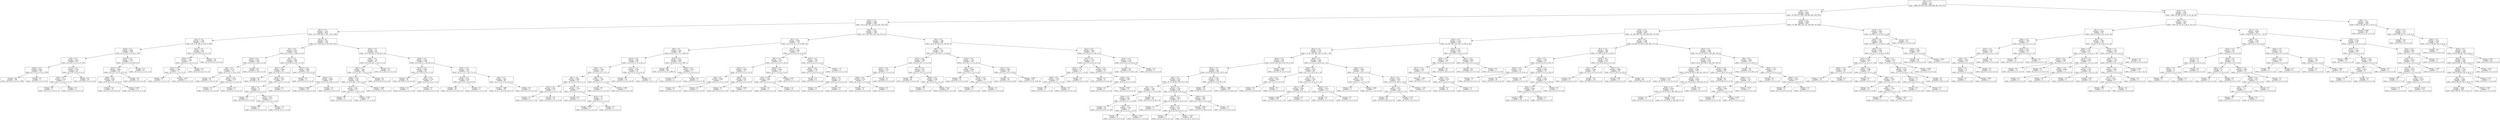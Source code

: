 digraph Tree {
node [shape=box] ;
0 [label="X[2] <= 0.5\nentropy = 3.17\nsamples = 8841\nvalue = [998, 978, 981, 978, 1000, 969, 981, 979, 977]"] ;
1 [label="X[5] <= 0.5\nentropy = 2.913\nsamples = 6649\nvalue = [0, 940, 877, 900, 188, 936, 926, 939, 943]"] ;
0 -> 1 [labeldistance=2.5, labelangle=45, headlabel="True"] ;
2 [label="X[23] <= 0.5\nentropy = 2.484\nsamples = 3382\nvalue = [0, 0, 228, 581, 12, 612, 322, 752, 875]"] ;
1 -> 2 ;
3 [label="X[17] <= 0.5\nentropy = 2.116\nsamples = 2276\nvalue = [0, 0, 200, 443, 7, 587, 178, 0, 861]"] ;
2 -> 3 ;
4 [label="X[11] <= 0.5\nentropy = 1.366\nsamples = 1174\nvalue = [0, 0, 74, 199, 4, 0, 89, 0, 808]"] ;
3 -> 4 ;
5 [label="X[20] <= 0.5\nentropy = 0.846\nsamples = 960\nvalue = [0, 0, 74, 0, 3, 0, 86, 0, 797]"] ;
4 -> 5 ;
6 [label="X[8] <= 0.5\nentropy = 0.343\nsamples = 847\nvalue = [0, 0, 47, 0, 3, 0, 0, 0, 797]"] ;
5 -> 6 ;
7 [label="X[24] <= 0.5\nentropy = 0.036\nsamples = 799\nvalue = [0, 0, 0, 0, 3, 0, 0, 0, 796]"] ;
6 -> 7 ;
8 [label="entropy = 0.0\nsamples = 796\nvalue = [0, 0, 0, 0, 0, 0, 0, 0, 796]"] ;
7 -> 8 ;
9 [label="entropy = 0.0\nsamples = 3\nvalue = [0, 0, 0, 0, 3, 0, 0, 0, 0]"] ;
7 -> 9 ;
10 [label="X[13] <= 0.5\nentropy = 0.146\nsamples = 48\nvalue = [0, 0, 47, 0, 0, 0, 0, 0, 1]"] ;
6 -> 10 ;
11 [label="X[4] <= 0.5\nentropy = 0.918\nsamples = 3\nvalue = [0, 0, 2, 0, 0, 0, 0, 0, 1]"] ;
10 -> 11 ;
12 [label="entropy = 0.0\nsamples = 1\nvalue = [0, 0, 0, 0, 0, 0, 0, 0, 1]"] ;
11 -> 12 ;
13 [label="entropy = 0.0\nsamples = 2\nvalue = [0, 0, 2, 0, 0, 0, 0, 0, 0]"] ;
11 -> 13 ;
14 [label="entropy = 0.0\nsamples = 45\nvalue = [0, 0, 45, 0, 0, 0, 0, 0, 0]"] ;
10 -> 14 ;
15 [label="X[15] <= 0.5\nentropy = 0.793\nsamples = 113\nvalue = [0, 0, 27, 0, 0, 0, 86, 0, 0]"] ;
5 -> 15 ;
16 [label="X[21] <= 0.5\nentropy = 0.988\nsamples = 62\nvalue = [0, 0, 27, 0, 0, 0, 35, 0, 0]"] ;
15 -> 16 ;
17 [label="X[26] <= 0.5\nentropy = 0.863\nsamples = 49\nvalue = [0, 0, 14, 0, 0, 0, 35, 0, 0]"] ;
16 -> 17 ;
18 [label="entropy = 0.0\nsamples = 18\nvalue = [0, 0, 0, 0, 0, 0, 18, 0, 0]"] ;
17 -> 18 ;
19 [label="entropy = 0.993\nsamples = 31\nvalue = [0, 0, 14, 0, 0, 0, 17, 0, 0]"] ;
17 -> 19 ;
20 [label="entropy = 0.0\nsamples = 13\nvalue = [0, 0, 13, 0, 0, 0, 0, 0, 0]"] ;
16 -> 20 ;
21 [label="entropy = 0.0\nsamples = 51\nvalue = [0, 0, 0, 0, 0, 0, 51, 0, 0]"] ;
15 -> 21 ;
22 [label="X[13] <= 0.5\nentropy = 0.44\nsamples = 214\nvalue = [0, 0, 0, 199, 1, 0, 3, 0, 11]"] ;
4 -> 22 ;
23 [label="X[18] <= 0.5\nentropy = 1.452\nsamples = 17\nvalue = [0, 0, 0, 2, 1, 0, 3, 0, 11]"] ;
22 -> 23 ;
24 [label="X[12] <= 0.5\nentropy = 1.459\nsamples = 6\nvalue = [0, 0, 0, 2, 1, 0, 3, 0, 0]"] ;
23 -> 24 ;
25 [label="entropy = 0.0\nsamples = 1\nvalue = [0, 0, 0, 0, 1, 0, 0, 0, 0]"] ;
24 -> 25 ;
26 [label="entropy = 0.971\nsamples = 5\nvalue = [0, 0, 0, 2, 0, 0, 3, 0, 0]"] ;
24 -> 26 ;
27 [label="entropy = 0.0\nsamples = 11\nvalue = [0, 0, 0, 0, 0, 0, 0, 0, 11]"] ;
23 -> 27 ;
28 [label="entropy = 0.0\nsamples = 197\nvalue = [0, 0, 0, 197, 0, 0, 0, 0, 0]"] ;
22 -> 28 ;
29 [label="X[11] <= 0.5\nentropy = 1.85\nsamples = 1102\nvalue = [0, 0, 126, 244, 3, 587, 89, 0, 53]"] ;
3 -> 29 ;
30 [label="X[1] <= 0.5\nentropy = 0.972\nsamples = 503\nvalue = [0, 0, 42, 0, 1, 404, 5, 0, 51]"] ;
29 -> 30 ;
31 [label="X[13] <= 0.5\nentropy = 0.079\nsamples = 350\nvalue = [0, 0, 0, 0, 1, 347, 2, 0, 0]"] ;
30 -> 31 ;
32 [label="X[6] <= 0.5\nentropy = 0.774\nsamples = 19\nvalue = [0, 0, 0, 0, 1, 16, 2, 0, 0]"] ;
31 -> 32 ;
33 [label="entropy = 0.0\nsamples = 16\nvalue = [0, 0, 0, 0, 0, 16, 0, 0, 0]"] ;
32 -> 33 ;
34 [label="X[21] <= 0.5\nentropy = 0.918\nsamples = 3\nvalue = [0, 0, 0, 0, 1, 0, 2, 0, 0]"] ;
32 -> 34 ;
35 [label="entropy = 0.0\nsamples = 2\nvalue = [0, 0, 0, 0, 0, 0, 2, 0, 0]"] ;
34 -> 35 ;
36 [label="entropy = 0.0\nsamples = 1\nvalue = [0, 0, 0, 0, 1, 0, 0, 0, 0]"] ;
34 -> 36 ;
37 [label="entropy = 0.0\nsamples = 331\nvalue = [0, 0, 0, 0, 0, 331, 0, 0, 0]"] ;
31 -> 37 ;
38 [label="X[7] <= 0.5\nentropy = 1.682\nsamples = 153\nvalue = [0, 0, 42, 0, 0, 57, 3, 0, 51]"] ;
30 -> 38 ;
39 [label="X[3] <= 0.5\nentropy = 0.669\nsamples = 48\nvalue = [0, 0, 42, 0, 0, 3, 3, 0, 0]"] ;
38 -> 39 ;
40 [label="entropy = 0.0\nsamples = 40\nvalue = [0, 0, 40, 0, 0, 0, 0, 0, 0]"] ;
39 -> 40 ;
41 [label="X[18] <= 0.5\nentropy = 1.561\nsamples = 8\nvalue = [0, 0, 2, 0, 0, 3, 3, 0, 0]"] ;
39 -> 41 ;
42 [label="X[8] <= 0.5\nentropy = 1.0\nsamples = 6\nvalue = [0, 0, 0, 0, 0, 3, 3, 0, 0]"] ;
41 -> 42 ;
43 [label="entropy = 0.0\nsamples = 2\nvalue = [0, 0, 0, 0, 0, 0, 2, 0, 0]"] ;
42 -> 43 ;
44 [label="X[21] <= 0.5\nentropy = 0.811\nsamples = 4\nvalue = [0, 0, 0, 0, 0, 3, 1, 0, 0]"] ;
42 -> 44 ;
45 [label="entropy = 0.0\nsamples = 2\nvalue = [0, 0, 0, 0, 0, 2, 0, 0, 0]"] ;
44 -> 45 ;
46 [label="entropy = 1.0\nsamples = 2\nvalue = [0, 0, 0, 0, 0, 1, 1, 0, 0]"] ;
44 -> 46 ;
47 [label="entropy = 0.0\nsamples = 2\nvalue = [0, 0, 2, 0, 0, 0, 0, 0, 0]"] ;
41 -> 47 ;
48 [label="X[10] <= 0.5\nentropy = 0.999\nsamples = 105\nvalue = [0, 0, 0, 0, 0, 54, 0, 0, 51]"] ;
38 -> 48 ;
49 [label="entropy = 0.0\nsamples = 8\nvalue = [0, 0, 0, 0, 0, 8, 0, 0, 0]"] ;
48 -> 49 ;
50 [label="X[24] <= 0.5\nentropy = 0.998\nsamples = 97\nvalue = [0, 0, 0, 0, 0, 46, 0, 0, 51]"] ;
48 -> 50 ;
51 [label="entropy = 0.996\nsamples = 95\nvalue = [0, 0, 0, 0, 0, 44, 0, 0, 51]"] ;
50 -> 51 ;
52 [label="entropy = 0.0\nsamples = 2\nvalue = [0, 0, 0, 0, 0, 2, 0, 0, 0]"] ;
50 -> 52 ;
53 [label="X[20] <= 0.5\nentropy = 1.9\nsamples = 599\nvalue = [0, 0, 84, 244, 2, 183, 84, 0, 2]"] ;
29 -> 53 ;
54 [label="X[8] <= 0.5\nentropy = 1.25\nsamples = 411\nvalue = [0, 0, 22, 227, 1, 161, 0, 0, 0]"] ;
53 -> 54 ;
55 [label="X[6] <= 0.5\nentropy = 1.002\nsamples = 389\nvalue = [0, 0, 0, 227, 1, 161, 0, 0, 0]"] ;
54 -> 55 ;
56 [label="X[26] <= 0.5\nentropy = 1.027\nsamples = 326\nvalue = [0, 0, 0, 164, 1, 161, 0, 0, 0]"] ;
55 -> 56 ;
57 [label="X[14] <= 0.5\nentropy = 0.817\nsamples = 12\nvalue = [0, 0, 0, 1, 1, 10, 0, 0, 0]"] ;
56 -> 57 ;
58 [label="entropy = 0.0\nsamples = 9\nvalue = [0, 0, 0, 0, 0, 9, 0, 0, 0]"] ;
57 -> 58 ;
59 [label="entropy = 1.585\nsamples = 3\nvalue = [0, 0, 0, 1, 1, 1, 0, 0, 0]"] ;
57 -> 59 ;
60 [label="entropy = 0.999\nsamples = 314\nvalue = [0, 0, 0, 163, 0, 151, 0, 0, 0]"] ;
56 -> 60 ;
61 [label="entropy = 0.0\nsamples = 63\nvalue = [0, 0, 0, 63, 0, 0, 0, 0, 0]"] ;
55 -> 61 ;
62 [label="entropy = 0.0\nsamples = 22\nvalue = [0, 0, 22, 0, 0, 0, 0, 0, 0]"] ;
54 -> 62 ;
63 [label="X[22] <= 0.5\nentropy = 1.833\nsamples = 188\nvalue = [0, 0, 62, 17, 1, 22, 84, 0, 2]"] ;
53 -> 63 ;
64 [label="X[13] <= 0.5\nentropy = 0.693\nsamples = 64\nvalue = [0, 0, 55, 0, 0, 0, 7, 0, 2]"] ;
63 -> 64 ;
65 [label="entropy = 0.0\nsamples = 55\nvalue = [0, 0, 55, 0, 0, 0, 0, 0, 0]"] ;
64 -> 65 ;
66 [label="X[3] <= 0.5\nentropy = 0.764\nsamples = 9\nvalue = [0, 0, 0, 0, 0, 0, 7, 0, 2]"] ;
64 -> 66 ;
67 [label="entropy = 0.0\nsamples = 7\nvalue = [0, 0, 0, 0, 0, 0, 7, 0, 0]"] ;
66 -> 67 ;
68 [label="entropy = 0.0\nsamples = 2\nvalue = [0, 0, 0, 0, 0, 0, 0, 0, 2]"] ;
66 -> 68 ;
69 [label="X[12] <= 0.5\nentropy = 1.553\nsamples = 124\nvalue = [0, 0, 7, 17, 1, 22, 77, 0, 0]"] ;
63 -> 69 ;
70 [label="X[14] <= 0.5\nentropy = 0.129\nsamples = 56\nvalue = [0, 0, 0, 0, 1, 0, 55, 0, 0]"] ;
69 -> 70 ;
71 [label="entropy = 0.0\nsamples = 55\nvalue = [0, 0, 0, 0, 0, 0, 55, 0, 0]"] ;
70 -> 71 ;
72 [label="entropy = 0.0\nsamples = 1\nvalue = [0, 0, 0, 0, 1, 0, 0, 0, 0]"] ;
70 -> 72 ;
73 [label="X[4] <= 0.5\nentropy = 1.891\nsamples = 68\nvalue = [0, 0, 7, 17, 0, 22, 22, 0, 0]"] ;
69 -> 73 ;
74 [label="entropy = 1.886\nsamples = 66\nvalue = [0, 0, 7, 15, 0, 22, 22, 0, 0]"] ;
73 -> 74 ;
75 [label="entropy = 0.0\nsamples = 2\nvalue = [0, 0, 0, 2, 0, 0, 0, 0, 0]"] ;
73 -> 75 ;
76 [label="X[20] <= 0.5\nentropy = 1.509\nsamples = 1106\nvalue = [0, 0, 28, 138, 5, 25, 144, 752, 14]"] ;
2 -> 76 ;
77 [label="X[1] <= 0.5\nentropy = 0.555\nsamples = 718\nvalue = [0, 0, 14, 12, 1, 19, 0, 662, 10]"] ;
76 -> 77 ;
78 [label="X[6] <= 0.5\nentropy = 0.28\nsamples = 667\nvalue = [0, 0, 5, 0, 1, 17, 0, 642, 2]"] ;
77 -> 78 ;
79 [label="X[15] <= 0.5\nentropy = 1.362\nsamples = 68\nvalue = [0, 0, 5, 0, 1, 17, 0, 44, 1]"] ;
78 -> 79 ;
80 [label="X[9] <= 0.5\nentropy = 1.496\nsamples = 28\nvalue = [0, 0, 5, 0, 0, 17, 0, 5, 1]"] ;
79 -> 80 ;
81 [label="X[8] <= 0.5\nentropy = 0.884\nsamples = 20\nvalue = [0, 0, 0, 0, 0, 16, 0, 3, 1]"] ;
80 -> 81 ;
82 [label="X[18] <= 0.5\nentropy = 0.391\nsamples = 13\nvalue = [0, 0, 0, 0, 0, 12, 0, 1, 0]"] ;
81 -> 82 ;
83 [label="entropy = 0.0\nsamples = 1\nvalue = [0, 0, 0, 0, 0, 0, 0, 1, 0]"] ;
82 -> 83 ;
84 [label="entropy = 0.0\nsamples = 12\nvalue = [0, 0, 0, 0, 0, 12, 0, 0, 0]"] ;
82 -> 84 ;
85 [label="X[10] <= 0.5\nentropy = 1.379\nsamples = 7\nvalue = [0, 0, 0, 0, 0, 4, 0, 2, 1]"] ;
81 -> 85 ;
86 [label="entropy = 0.0\nsamples = 3\nvalue = [0, 0, 0, 0, 0, 3, 0, 0, 0]"] ;
85 -> 86 ;
87 [label="X[19] <= 0.5\nentropy = 1.5\nsamples = 4\nvalue = [0, 0, 0, 0, 0, 1, 0, 2, 1]"] ;
85 -> 87 ;
88 [label="entropy = 0.918\nsamples = 3\nvalue = [0, 0, 0, 0, 0, 1, 0, 2, 0]"] ;
87 -> 88 ;
89 [label="entropy = 0.0\nsamples = 1\nvalue = [0, 0, 0, 0, 0, 0, 0, 0, 1]"] ;
87 -> 89 ;
90 [label="X[8] <= 0.5\nentropy = 1.299\nsamples = 8\nvalue = [0, 0, 5, 0, 0, 1, 0, 2, 0]"] ;
80 -> 90 ;
91 [label="entropy = 0.0\nsamples = 1\nvalue = [0, 0, 0, 0, 0, 1, 0, 0, 0]"] ;
90 -> 91 ;
92 [label="entropy = 0.863\nsamples = 7\nvalue = [0, 0, 5, 0, 0, 0, 0, 2, 0]"] ;
90 -> 92 ;
93 [label="X[14] <= 0.5\nentropy = 0.169\nsamples = 40\nvalue = [0, 0, 0, 0, 1, 0, 0, 39, 0]"] ;
79 -> 93 ;
94 [label="entropy = 0.0\nsamples = 38\nvalue = [0, 0, 0, 0, 0, 0, 0, 38, 0]"] ;
93 -> 94 ;
95 [label="entropy = 1.0\nsamples = 2\nvalue = [0, 0, 0, 0, 1, 0, 0, 1, 0]"] ;
93 -> 95 ;
96 [label="X[12] <= 0.5\nentropy = 0.018\nsamples = 599\nvalue = [0, 0, 0, 0, 0, 0, 0, 598, 1]"] ;
78 -> 96 ;
97 [label="entropy = 0.0\nsamples = 596\nvalue = [0, 0, 0, 0, 0, 0, 0, 596, 0]"] ;
96 -> 97 ;
98 [label="X[25] <= 0.5\nentropy = 0.918\nsamples = 3\nvalue = [0, 0, 0, 0, 0, 0, 0, 2, 1]"] ;
96 -> 98 ;
99 [label="entropy = 0.0\nsamples = 1\nvalue = [0, 0, 0, 0, 0, 0, 0, 0, 1]"] ;
98 -> 99 ;
100 [label="entropy = 0.0\nsamples = 2\nvalue = [0, 0, 0, 0, 0, 0, 0, 2, 0]"] ;
98 -> 100 ;
101 [label="X[11] <= 0.5\nentropy = 2.065\nsamples = 51\nvalue = [0, 0, 9, 12, 0, 2, 0, 20, 8]"] ;
77 -> 101 ;
102 [label="X[8] <= 0.5\nentropy = 1.615\nsamples = 32\nvalue = [0, 0, 7, 0, 0, 2, 0, 18, 5]"] ;
101 -> 102 ;
103 [label="X[16] <= 0.5\nentropy = 1.206\nsamples = 21\nvalue = [0, 0, 0, 0, 0, 2, 0, 14, 5]"] ;
102 -> 103 ;
104 [label="X[4] <= 0.5\nentropy = 0.863\nsamples = 7\nvalue = [0, 0, 0, 0, 0, 2, 0, 5, 0]"] ;
103 -> 104 ;
105 [label="entropy = 0.0\nsamples = 5\nvalue = [0, 0, 0, 0, 0, 0, 0, 5, 0]"] ;
104 -> 105 ;
106 [label="entropy = 0.0\nsamples = 2\nvalue = [0, 0, 0, 0, 0, 2, 0, 0, 0]"] ;
104 -> 106 ;
107 [label="X[26] <= 0.5\nentropy = 0.94\nsamples = 14\nvalue = [0, 0, 0, 0, 0, 0, 0, 9, 5]"] ;
103 -> 107 ;
108 [label="entropy = 0.0\nsamples = 3\nvalue = [0, 0, 0, 0, 0, 0, 0, 3, 0]"] ;
107 -> 108 ;
109 [label="entropy = 0.994\nsamples = 11\nvalue = [0, 0, 0, 0, 0, 0, 0, 6, 5]"] ;
107 -> 109 ;
110 [label="X[18] <= 0.5\nentropy = 0.946\nsamples = 11\nvalue = [0, 0, 7, 0, 0, 0, 0, 4, 0]"] ;
102 -> 110 ;
111 [label="X[17] <= 0.5\nentropy = 0.592\nsamples = 7\nvalue = [0, 0, 6, 0, 0, 0, 0, 1, 0]"] ;
110 -> 111 ;
112 [label="entropy = 0.0\nsamples = 1\nvalue = [0, 0, 0, 0, 0, 0, 0, 1, 0]"] ;
111 -> 112 ;
113 [label="entropy = 0.0\nsamples = 6\nvalue = [0, 0, 6, 0, 0, 0, 0, 0, 0]"] ;
111 -> 113 ;
114 [label="entropy = 0.811\nsamples = 4\nvalue = [0, 0, 1, 0, 0, 0, 0, 3, 0]"] ;
110 -> 114 ;
115 [label="X[15] <= 0.5\nentropy = 1.523\nsamples = 19\nvalue = [0, 0, 2, 12, 0, 0, 0, 2, 3]"] ;
101 -> 115 ;
116 [label="X[18] <= 0.5\nentropy = 0.722\nsamples = 15\nvalue = [0, 0, 0, 12, 0, 0, 0, 0, 3]"] ;
115 -> 116 ;
117 [label="entropy = 0.0\nsamples = 9\nvalue = [0, 0, 0, 9, 0, 0, 0, 0, 0]"] ;
116 -> 117 ;
118 [label="X[24] <= 0.5\nentropy = 1.0\nsamples = 6\nvalue = [0, 0, 0, 3, 0, 0, 0, 0, 3]"] ;
116 -> 118 ;
119 [label="entropy = 0.0\nsamples = 3\nvalue = [0, 0, 0, 0, 0, 0, 0, 0, 3]"] ;
118 -> 119 ;
120 [label="entropy = 0.0\nsamples = 3\nvalue = [0, 0, 0, 3, 0, 0, 0, 0, 0]"] ;
118 -> 120 ;
121 [label="entropy = 1.0\nsamples = 4\nvalue = [0, 0, 2, 0, 0, 0, 0, 2, 0]"] ;
115 -> 121 ;
122 [label="X[3] <= 0.5\nentropy = 1.949\nsamples = 388\nvalue = [0, 0, 14, 126, 4, 6, 144, 90, 4]"] ;
76 -> 122 ;
123 [label="X[8] <= 0.5\nentropy = 1.512\nsamples = 239\nvalue = [0, 0, 14, 126, 2, 1, 8, 88, 0]"] ;
122 -> 123 ;
124 [label="X[11] <= 0.5\nentropy = 0.591\nsamples = 131\nvalue = [0, 0, 0, 119, 1, 1, 4, 6, 0]"] ;
123 -> 124 ;
125 [label="X[13] <= 0.5\nentropy = 1.322\nsamples = 11\nvalue = [0, 0, 0, 0, 1, 0, 4, 6, 0]"] ;
124 -> 125 ;
126 [label="X[25] <= 0.5\nentropy = 0.722\nsamples = 5\nvalue = [0, 0, 0, 0, 1, 0, 4, 0, 0]"] ;
125 -> 126 ;
127 [label="entropy = 0.0\nsamples = 4\nvalue = [0, 0, 0, 0, 0, 0, 4, 0, 0]"] ;
126 -> 127 ;
128 [label="entropy = 0.0\nsamples = 1\nvalue = [0, 0, 0, 0, 1, 0, 0, 0, 0]"] ;
126 -> 128 ;
129 [label="entropy = 0.0\nsamples = 6\nvalue = [0, 0, 0, 0, 0, 0, 0, 6, 0]"] ;
125 -> 129 ;
130 [label="X[17] <= 0.5\nentropy = 0.07\nsamples = 120\nvalue = [0, 0, 0, 119, 0, 1, 0, 0, 0]"] ;
124 -> 130 ;
131 [label="entropy = 0.0\nsamples = 87\nvalue = [0, 0, 0, 87, 0, 0, 0, 0, 0]"] ;
130 -> 131 ;
132 [label="X[26] <= 0.5\nentropy = 0.196\nsamples = 33\nvalue = [0, 0, 0, 32, 0, 1, 0, 0, 0]"] ;
130 -> 132 ;
133 [label="entropy = 0.0\nsamples = 3\nvalue = [0, 0, 0, 3, 0, 0, 0, 0, 0]"] ;
132 -> 133 ;
134 [label="entropy = 0.211\nsamples = 30\nvalue = [0, 0, 0, 29, 0, 1, 0, 0, 0]"] ;
132 -> 134 ;
135 [label="X[13] <= 0.5\nentropy = 1.178\nsamples = 108\nvalue = [0, 0, 14, 7, 1, 0, 4, 82, 0]"] ;
123 -> 135 ;
136 [label="X[0] <= 0.5\nentropy = 0.669\nsamples = 16\nvalue = [0, 0, 14, 0, 1, 0, 1, 0, 0]"] ;
135 -> 136 ;
137 [label="entropy = 0.0\nsamples = 13\nvalue = [0, 0, 13, 0, 0, 0, 0, 0, 0]"] ;
136 -> 137 ;
138 [label="X[14] <= 0.5\nentropy = 1.585\nsamples = 3\nvalue = [0, 0, 1, 0, 1, 0, 1, 0, 0]"] ;
136 -> 138 ;
139 [label="entropy = 1.0\nsamples = 2\nvalue = [0, 0, 1, 0, 0, 0, 1, 0, 0]"] ;
138 -> 139 ;
140 [label="entropy = 0.0\nsamples = 1\nvalue = [0, 0, 0, 0, 1, 0, 0, 0, 0]"] ;
138 -> 140 ;
141 [label="X[11] <= 0.5\nentropy = 0.592\nsamples = 92\nvalue = [0, 0, 0, 7, 0, 0, 3, 82, 0]"] ;
135 -> 141 ;
142 [label="entropy = 0.0\nsamples = 16\nvalue = [0, 0, 0, 0, 0, 0, 0, 16, 0]"] ;
141 -> 142 ;
143 [label="entropy = 0.678\nsamples = 76\nvalue = [0, 0, 0, 7, 0, 0, 3, 66, 0]"] ;
141 -> 143 ;
144 [label="X[12] <= 0.5\nentropy = 0.592\nsamples = 149\nvalue = [0, 0, 0, 0, 2, 5, 136, 2, 4]"] ;
122 -> 144 ;
145 [label="X[7] <= 0.5\nentropy = 1.714\nsamples = 23\nvalue = [0, 0, 0, 0, 2, 5, 12, 0, 4]"] ;
144 -> 145 ;
146 [label="X[14] <= 0.5\nentropy = 1.75\nsamples = 8\nvalue = [0, 0, 0, 0, 2, 1, 1, 0, 4]"] ;
145 -> 146 ;
147 [label="X[26] <= 0.5\nentropy = 1.252\nsamples = 6\nvalue = [0, 0, 0, 0, 0, 1, 1, 0, 4]"] ;
146 -> 147 ;
148 [label="entropy = 1.0\nsamples = 2\nvalue = [0, 0, 0, 0, 0, 1, 1, 0, 0]"] ;
147 -> 148 ;
149 [label="entropy = 0.0\nsamples = 4\nvalue = [0, 0, 0, 0, 0, 0, 0, 0, 4]"] ;
147 -> 149 ;
150 [label="entropy = 0.0\nsamples = 2\nvalue = [0, 0, 0, 0, 2, 0, 0, 0, 0]"] ;
146 -> 150 ;
151 [label="X[10] <= 0.5\nentropy = 0.837\nsamples = 15\nvalue = [0, 0, 0, 0, 0, 4, 11, 0, 0]"] ;
145 -> 151 ;
152 [label="entropy = 0.0\nsamples = 8\nvalue = [0, 0, 0, 0, 0, 0, 8, 0, 0]"] ;
151 -> 152 ;
153 [label="X[26] <= 0.5\nentropy = 0.985\nsamples = 7\nvalue = [0, 0, 0, 0, 0, 4, 3, 0, 0]"] ;
151 -> 153 ;
154 [label="entropy = 0.0\nsamples = 1\nvalue = [0, 0, 0, 0, 0, 0, 1, 0, 0]"] ;
153 -> 154 ;
155 [label="entropy = 0.918\nsamples = 6\nvalue = [0, 0, 0, 0, 0, 4, 2, 0, 0]"] ;
153 -> 155 ;
156 [label="X[16] <= 0.5\nentropy = 0.118\nsamples = 126\nvalue = [0, 0, 0, 0, 0, 0, 124, 2, 0]"] ;
144 -> 156 ;
157 [label="entropy = 0.0\nsamples = 124\nvalue = [0, 0, 0, 0, 0, 0, 124, 0, 0]"] ;
156 -> 157 ;
158 [label="entropy = 0.0\nsamples = 2\nvalue = [0, 0, 0, 0, 0, 0, 0, 2, 0]"] ;
156 -> 158 ;
159 [label="X[18] <= 0.5\nentropy = 2.668\nsamples = 3267\nvalue = [0, 940, 649, 319, 176, 324, 604, 187, 68]"] ;
1 -> 159 ;
160 [label="X[12] <= 0.5\nentropy = 2.708\nsamples = 2563\nvalue = [0, 356, 648, 315, 163, 258, 604, 179, 40]"] ;
159 -> 160 ;
161 [label="X[19] <= 0.5\nentropy = 2.314\nsamples = 1270\nvalue = [0, 101, 597, 155, 163, 74, 140, 4, 36]"] ;
160 -> 161 ;
162 [label="X[14] <= 0.5\nentropy = 2.712\nsamples = 758\nvalue = [0, 98, 118, 149, 142, 74, 140, 1, 36]"] ;
161 -> 162 ;
163 [label="X[16] <= 0.5\nentropy = 2.46\nsamples = 570\nvalue = [0, 95, 115, 145, 0, 65, 118, 0, 32]"] ;
162 -> 163 ;
164 [label="X[22] <= 0.5\nentropy = 2.4\nsamples = 386\nvalue = [0, 95, 28, 48, 0, 65, 118, 0, 32]"] ;
163 -> 164 ;
165 [label="X[8] <= 0.5\nentropy = 2.375\nsamples = 262\nvalue = [0, 11, 28, 48, 0, 65, 78, 0, 32]"] ;
164 -> 165 ;
166 [label="X[0] <= 0.5\nentropy = 1.055\nsamples = 104\nvalue = [0, 2, 0, 0, 0, 1, 72, 0, 29]"] ;
165 -> 166 ;
167 [label="X[24] <= 0.5\nentropy = 0.911\nsamples = 35\nvalue = [0, 2, 0, 0, 0, 1, 3, 0, 29]"] ;
166 -> 167 ;
168 [label="entropy = 0.0\nsamples = 29\nvalue = [0, 0, 0, 0, 0, 0, 0, 0, 29]"] ;
167 -> 168 ;
169 [label="X[6] <= 0.5\nentropy = 1.459\nsamples = 6\nvalue = [0, 2, 0, 0, 0, 1, 3, 0, 0]"] ;
167 -> 169 ;
170 [label="entropy = 0.0\nsamples = 2\nvalue = [0, 2, 0, 0, 0, 0, 0, 0, 0]"] ;
169 -> 170 ;
171 [label="entropy = 0.811\nsamples = 4\nvalue = [0, 0, 0, 0, 0, 1, 3, 0, 0]"] ;
169 -> 171 ;
172 [label="entropy = 0.0\nsamples = 69\nvalue = [0, 0, 0, 0, 0, 0, 69, 0, 0]"] ;
166 -> 172 ;
173 [label="X[10] <= 0.5\nentropy = 2.016\nsamples = 158\nvalue = [0, 9, 28, 48, 0, 64, 6, 0, 3]"] ;
165 -> 173 ;
174 [label="X[23] <= 0.5\nentropy = 1.874\nsamples = 91\nvalue = [0, 2, 22, 48, 0, 10, 6, 0, 3]"] ;
173 -> 174 ;
175 [label="entropy = 0.0\nsamples = 2\nvalue = [0, 0, 0, 0, 0, 0, 0, 0, 2]"] ;
174 -> 175 ;
176 [label="X[26] <= 0.5\nentropy = 1.791\nsamples = 89\nvalue = [0, 2, 22, 48, 0, 10, 6, 0, 1]"] ;
174 -> 176 ;
177 [label="entropy = 0.0\nsamples = 1\nvalue = [0, 0, 1, 0, 0, 0, 0, 0, 0]"] ;
176 -> 177 ;
178 [label="entropy = 1.788\nsamples = 88\nvalue = [0, 2, 21, 48, 0, 10, 6, 0, 1]"] ;
176 -> 178 ;
179 [label="X[25] <= 0.5\nentropy = 0.903\nsamples = 67\nvalue = [0, 7, 6, 0, 0, 54, 0, 0, 0]"] ;
173 -> 179 ;
180 [label="entropy = 0.824\nsamples = 65\nvalue = [0, 6, 5, 0, 0, 54, 0, 0, 0]"] ;
179 -> 180 ;
181 [label="entropy = 1.0\nsamples = 2\nvalue = [0, 1, 1, 0, 0, 0, 0, 0, 0]"] ;
179 -> 181 ;
182 [label="X[11] <= 0.5\nentropy = 0.907\nsamples = 124\nvalue = [0, 84, 0, 0, 0, 0, 40, 0, 0]"] ;
164 -> 182 ;
183 [label="entropy = 0.0\nsamples = 29\nvalue = [0, 29, 0, 0, 0, 0, 0, 0, 0]"] ;
182 -> 183 ;
184 [label="entropy = 0.982\nsamples = 95\nvalue = [0, 55, 0, 0, 0, 0, 40, 0, 0]"] ;
182 -> 184 ;
185 [label="entropy = 0.998\nsamples = 184\nvalue = [0, 0, 87, 97, 0, 0, 0, 0, 0]"] ;
163 -> 185 ;
186 [label="X[8] <= 0.5\nentropy = 1.345\nsamples = 188\nvalue = [0, 3, 3, 4, 142, 9, 22, 1, 4]"] ;
162 -> 186 ;
187 [label="X[26] <= 0.5\nentropy = 2.024\nsamples = 68\nvalue = [0, 1, 0, 3, 32, 9, 18, 1, 4]"] ;
186 -> 187 ;
188 [label="X[1] <= 0.5\nentropy = 0.592\nsamples = 7\nvalue = [0, 1, 0, 0, 0, 0, 6, 0, 0]"] ;
187 -> 188 ;
189 [label="entropy = 0.0\nsamples = 6\nvalue = [0, 0, 0, 0, 0, 0, 6, 0, 0]"] ;
188 -> 189 ;
190 [label="entropy = 0.0\nsamples = 1\nvalue = [0, 1, 0, 0, 0, 0, 0, 0, 0]"] ;
188 -> 190 ;
191 [label="X[7] <= 0.5\nentropy = 1.926\nsamples = 61\nvalue = [0, 0, 0, 3, 32, 9, 12, 1, 4]"] ;
187 -> 191 ;
192 [label="X[21] <= 0.5\nentropy = 2.068\nsamples = 49\nvalue = [0, 0, 0, 2, 21, 9, 12, 1, 4]"] ;
191 -> 192 ;
193 [label="entropy = 2.068\nsamples = 48\nvalue = [0, 0, 0, 2, 21, 9, 11, 1, 4]"] ;
192 -> 193 ;
194 [label="entropy = 0.0\nsamples = 1\nvalue = [0, 0, 0, 0, 0, 0, 1, 0, 0]"] ;
192 -> 194 ;
195 [label="X[22] <= 0.5\nentropy = 0.414\nsamples = 12\nvalue = [0, 0, 0, 1, 11, 0, 0, 0, 0]"] ;
191 -> 195 ;
196 [label="entropy = 0.0\nsamples = 11\nvalue = [0, 0, 0, 0, 11, 0, 0, 0, 0]"] ;
195 -> 196 ;
197 [label="entropy = 0.0\nsamples = 1\nvalue = [0, 0, 0, 1, 0, 0, 0, 0, 0]"] ;
195 -> 197 ;
198 [label="X[26] <= 0.5\nentropy = 0.568\nsamples = 120\nvalue = [0, 2, 3, 1, 110, 0, 4, 0, 0]"] ;
186 -> 198 ;
199 [label="X[1] <= 0.5\nentropy = 1.811\nsamples = 8\nvalue = [0, 0, 3, 1, 1, 0, 3, 0, 0]"] ;
198 -> 199 ;
200 [label="entropy = 0.0\nsamples = 1\nvalue = [0, 0, 1, 0, 0, 0, 0, 0, 0]"] ;
199 -> 200 ;
201 [label="entropy = 1.842\nsamples = 7\nvalue = [0, 0, 2, 1, 1, 0, 3, 0, 0]"] ;
199 -> 201 ;
202 [label="X[21] <= 0.5\nentropy = 0.203\nsamples = 112\nvalue = [0, 2, 0, 0, 109, 0, 1, 0, 0]"] ;
198 -> 202 ;
203 [label="X[9] <= 0.5\nentropy = 0.077\nsamples = 106\nvalue = [0, 1, 0, 0, 105, 0, 0, 0, 0]"] ;
202 -> 203 ;
204 [label="entropy = 0.0\nsamples = 92\nvalue = [0, 0, 0, 0, 92, 0, 0, 0, 0]"] ;
203 -> 204 ;
205 [label="entropy = 0.371\nsamples = 14\nvalue = [0, 1, 0, 0, 13, 0, 0, 0, 0]"] ;
203 -> 205 ;
206 [label="entropy = 1.252\nsamples = 6\nvalue = [0, 1, 0, 0, 4, 0, 1, 0, 0]"] ;
202 -> 206 ;
207 [label="X[13] <= 0.5\nentropy = 0.441\nsamples = 512\nvalue = [0, 3, 479, 6, 21, 0, 0, 3, 0]"] ;
161 -> 207 ;
208 [label="X[26] <= 0.5\nentropy = 1.722\nsamples = 35\nvalue = [0, 2, 3, 6, 21, 0, 0, 3, 0]"] ;
207 -> 208 ;
209 [label="X[17] <= 0.5\nentropy = 2.106\nsamples = 15\nvalue = [0, 2, 3, 6, 1, 0, 0, 3, 0]"] ;
208 -> 209 ;
210 [label="entropy = 1.459\nsamples = 6\nvalue = [0, 2, 0, 0, 1, 0, 0, 3, 0]"] ;
209 -> 210 ;
211 [label="X[0] <= 0.5\nentropy = 0.918\nsamples = 9\nvalue = [0, 0, 3, 6, 0, 0, 0, 0, 0]"] ;
209 -> 211 ;
212 [label="entropy = 0.0\nsamples = 6\nvalue = [0, 0, 0, 6, 0, 0, 0, 0, 0]"] ;
211 -> 212 ;
213 [label="entropy = 0.0\nsamples = 3\nvalue = [0, 0, 3, 0, 0, 0, 0, 0, 0]"] ;
211 -> 213 ;
214 [label="entropy = 0.0\nsamples = 20\nvalue = [0, 0, 0, 0, 20, 0, 0, 0, 0]"] ;
208 -> 214 ;
215 [label="X[21] <= 0.5\nentropy = 0.022\nsamples = 477\nvalue = [0, 1, 476, 0, 0, 0, 0, 0, 0]"] ;
207 -> 215 ;
216 [label="entropy = 0.0\nsamples = 476\nvalue = [0, 0, 476, 0, 0, 0, 0, 0, 0]"] ;
215 -> 216 ;
217 [label="entropy = 0.0\nsamples = 1\nvalue = [0, 1, 0, 0, 0, 0, 0, 0, 0]"] ;
215 -> 217 ;
218 [label="X[8] <= 0.5\nentropy = 2.366\nsamples = 1293\nvalue = [0, 255, 51, 160, 0, 184, 464, 175, 4]"] ;
160 -> 218 ;
219 [label="X[11] <= 0.5\nentropy = 1.562\nsamples = 288\nvalue = [0, 154, 0, 60, 0, 4, 0, 69, 1]"] ;
218 -> 219 ;
220 [label="X[1] <= 0.5\nentropy = 1.027\nsamples = 97\nvalue = [0, 36, 0, 0, 0, 0, 0, 60, 1]"] ;
219 -> 220 ;
221 [label="X[23] <= 0.5\nentropy = 0.276\nsamples = 21\nvalue = [0, 0, 0, 0, 0, 0, 0, 20, 1]"] ;
220 -> 221 ;
222 [label="entropy = 0.0\nsamples = 1\nvalue = [0, 0, 0, 0, 0, 0, 0, 0, 1]"] ;
221 -> 222 ;
223 [label="entropy = 0.0\nsamples = 20\nvalue = [0, 0, 0, 0, 0, 0, 0, 20, 0]"] ;
221 -> 223 ;
224 [label="X[19] <= 0.5\nentropy = 0.998\nsamples = 76\nvalue = [0, 36, 0, 0, 0, 0, 0, 40, 0]"] ;
220 -> 224 ;
225 [label="entropy = 0.0\nsamples = 6\nvalue = [0, 6, 0, 0, 0, 0, 0, 0, 0]"] ;
224 -> 225 ;
226 [label="X[22] <= 0.5\nentropy = 0.985\nsamples = 70\nvalue = [0, 30, 0, 0, 0, 0, 0, 40, 0]"] ;
224 -> 226 ;
227 [label="X[25] <= 0.5\nentropy = 0.982\nsamples = 69\nvalue = [0, 29, 0, 0, 0, 0, 0, 40, 0]"] ;
226 -> 227 ;
228 [label="entropy = 0.984\nsamples = 68\nvalue = [0, 29, 0, 0, 0, 0, 0, 39, 0]"] ;
227 -> 228 ;
229 [label="entropy = 0.0\nsamples = 1\nvalue = [0, 0, 0, 0, 0, 0, 0, 1, 0]"] ;
227 -> 229 ;
230 [label="entropy = 0.0\nsamples = 1\nvalue = [0, 1, 0, 0, 0, 0, 0, 0, 0]"] ;
226 -> 230 ;
231 [label="X[19] <= 0.5\nentropy = 1.279\nsamples = 191\nvalue = [0, 118, 0, 60, 0, 4, 0, 9, 0]"] ;
219 -> 231 ;
232 [label="X[1] <= 0.5\nentropy = 0.208\nsamples = 122\nvalue = [0, 118, 0, 4, 0, 0, 0, 0, 0]"] ;
231 -> 232 ;
233 [label="entropy = 0.0\nsamples = 4\nvalue = [0, 0, 0, 4, 0, 0, 0, 0, 0]"] ;
232 -> 233 ;
234 [label="entropy = 0.0\nsamples = 118\nvalue = [0, 118, 0, 0, 0, 0, 0, 0, 0]"] ;
232 -> 234 ;
235 [label="X[6] <= 0.5\nentropy = 0.866\nsamples = 69\nvalue = [0, 0, 0, 56, 0, 4, 0, 9, 0]"] ;
231 -> 235 ;
236 [label="entropy = 0.89\nsamples = 13\nvalue = [0, 0, 0, 0, 0, 4, 0, 9, 0]"] ;
235 -> 236 ;
237 [label="entropy = 0.0\nsamples = 56\nvalue = [0, 0, 0, 56, 0, 0, 0, 0, 0]"] ;
235 -> 237 ;
238 [label="X[10] <= 0.5\nentropy = 2.209\nsamples = 1005\nvalue = [0, 101, 51, 100, 0, 180, 464, 106, 3]"] ;
218 -> 238 ;
239 [label="X[19] <= 0.5\nentropy = 2.374\nsamples = 835\nvalue = [0, 97, 49, 100, 0, 180, 301, 106, 2]"] ;
238 -> 239 ;
240 [label="X[11] <= 0.5\nentropy = 2.299\nsamples = 777\nvalue = [0, 90, 48, 52, 0, 180, 301, 104, 2]"] ;
239 -> 240 ;
241 [label="entropy = 2.136\nsamples = 54\nvalue = [0, 16, 13, 0, 0, 0, 10, 13, 2]"] ;
240 -> 241 ;
242 [label="X[16] <= 0.5\nentropy = 2.225\nsamples = 723\nvalue = [0, 74, 35, 52, 0, 180, 291, 91, 0]"] ;
240 -> 242 ;
243 [label="X[26] <= 0.5\nentropy = 2.239\nsamples = 712\nvalue = [0, 74, 35, 52, 0, 180, 280, 91, 0]"] ;
242 -> 243 ;
244 [label="entropy = 0.0\nsamples = 1\nvalue = [0, 0, 1, 0, 0, 0, 0, 0, 0]"] ;
243 -> 244 ;
245 [label="entropy = 2.236\nsamples = 711\nvalue = [0, 74, 34, 52, 0, 180, 280, 91, 0]"] ;
243 -> 245 ;
246 [label="entropy = 0.0\nsamples = 11\nvalue = [0, 0, 0, 0, 0, 0, 11, 0, 0]"] ;
242 -> 246 ;
247 [label="X[16] <= 0.5\nentropy = 0.863\nsamples = 58\nvalue = [0, 7, 1, 48, 0, 0, 0, 2, 0]"] ;
239 -> 247 ;
248 [label="entropy = 0.0\nsamples = 48\nvalue = [0, 0, 0, 48, 0, 0, 0, 0, 0]"] ;
247 -> 248 ;
249 [label="X[26] <= 0.5\nentropy = 1.157\nsamples = 10\nvalue = [0, 7, 1, 0, 0, 0, 0, 2, 0]"] ;
247 -> 249 ;
250 [label="X[9] <= 0.5\nentropy = 0.592\nsamples = 7\nvalue = [0, 6, 1, 0, 0, 0, 0, 0, 0]"] ;
249 -> 250 ;
251 [label="entropy = 0.0\nsamples = 4\nvalue = [0, 4, 0, 0, 0, 0, 0, 0, 0]"] ;
250 -> 251 ;
252 [label="entropy = 0.918\nsamples = 3\nvalue = [0, 2, 1, 0, 0, 0, 0, 0, 0]"] ;
250 -> 252 ;
253 [label="entropy = 0.918\nsamples = 3\nvalue = [0, 1, 0, 0, 0, 0, 0, 2, 0]"] ;
249 -> 253 ;
254 [label="X[0] <= 0.5\nentropy = 0.304\nsamples = 170\nvalue = [0, 4, 2, 0, 0, 0, 163, 0, 1]"] ;
238 -> 254 ;
255 [label="entropy = 0.0\nsamples = 163\nvalue = [0, 0, 0, 0, 0, 0, 163, 0, 0]"] ;
254 -> 255 ;
256 [label="X[22] <= 0.5\nentropy = 1.379\nsamples = 7\nvalue = [0, 4, 2, 0, 0, 0, 0, 0, 1]"] ;
254 -> 256 ;
257 [label="entropy = 0.0\nsamples = 4\nvalue = [0, 4, 0, 0, 0, 0, 0, 0, 0]"] ;
256 -> 257 ;
258 [label="X[26] <= 0.5\nentropy = 0.918\nsamples = 3\nvalue = [0, 0, 2, 0, 0, 0, 0, 0, 1]"] ;
256 -> 258 ;
259 [label="entropy = 0.0\nsamples = 2\nvalue = [0, 0, 2, 0, 0, 0, 0, 0, 0]"] ;
258 -> 259 ;
260 [label="entropy = 0.0\nsamples = 1\nvalue = [0, 0, 0, 0, 0, 0, 0, 0, 1]"] ;
258 -> 260 ;
261 [label="X[12] <= 0.5\nentropy = 0.964\nsamples = 704\nvalue = [0, 584, 1, 4, 13, 66, 0, 8, 28]"] ;
159 -> 261 ;
262 [label="X[22] <= 0.5\nentropy = 1.942\nsamples = 228\nvalue = [0, 108, 1, 4, 13, 66, 0, 8, 28]"] ;
261 -> 262 ;
263 [label="X[10] <= 0.5\nentropy = 2.048\nsamples = 130\nvalue = [0, 11, 1, 4, 12, 66, 0, 8, 28]"] ;
262 -> 263 ;
264 [label="X[13] <= 0.5\nentropy = 2.028\nsamples = 57\nvalue = [0, 5, 1, 4, 12, 0, 0, 7, 28]"] ;
263 -> 264 ;
265 [label="X[24] <= 0.5\nentropy = 1.583\nsamples = 22\nvalue = [0, 3, 1, 0, 12, 0, 0, 6, 0]"] ;
264 -> 265 ;
266 [label="entropy = 1.167\nsamples = 19\nvalue = [0, 0, 1, 0, 12, 0, 0, 6, 0]"] ;
265 -> 266 ;
267 [label="entropy = 0.0\nsamples = 3\nvalue = [0, 3, 0, 0, 0, 0, 0, 0, 0]"] ;
265 -> 267 ;
268 [label="X[26] <= 0.5\nentropy = 0.998\nsamples = 35\nvalue = [0, 2, 0, 4, 0, 0, 0, 1, 28]"] ;
264 -> 268 ;
269 [label="entropy = 0.0\nsamples = 4\nvalue = [0, 0, 0, 4, 0, 0, 0, 0, 0]"] ;
268 -> 269 ;
270 [label="X[9] <= 0.5\nentropy = 0.548\nsamples = 31\nvalue = [0, 2, 0, 0, 0, 0, 0, 1, 28]"] ;
268 -> 270 ;
271 [label="entropy = 0.0\nsamples = 24\nvalue = [0, 0, 0, 0, 0, 0, 0, 0, 24]"] ;
270 -> 271 ;
272 [label="X[8] <= 0.5\nentropy = 1.379\nsamples = 7\nvalue = [0, 2, 0, 0, 0, 0, 0, 1, 4]"] ;
270 -> 272 ;
273 [label="entropy = 0.0\nsamples = 1\nvalue = [0, 1, 0, 0, 0, 0, 0, 0, 0]"] ;
272 -> 273 ;
274 [label="entropy = 1.252\nsamples = 6\nvalue = [0, 1, 0, 0, 0, 0, 0, 1, 4]"] ;
272 -> 274 ;
275 [label="X[8] <= 0.5\nentropy = 0.513\nsamples = 73\nvalue = [0, 6, 0, 0, 0, 66, 0, 1, 0]"] ;
263 -> 275 ;
276 [label="X[17] <= 0.5\nentropy = 0.229\nsamples = 65\nvalue = [0, 1, 0, 0, 0, 63, 0, 1, 0]"] ;
275 -> 276 ;
277 [label="X[21] <= 0.5\nentropy = 1.0\nsamples = 2\nvalue = [0, 1, 0, 0, 0, 0, 0, 1, 0]"] ;
276 -> 277 ;
278 [label="entropy = 0.0\nsamples = 1\nvalue = [0, 0, 0, 0, 0, 0, 0, 1, 0]"] ;
277 -> 278 ;
279 [label="entropy = 0.0\nsamples = 1\nvalue = [0, 1, 0, 0, 0, 0, 0, 0, 0]"] ;
277 -> 279 ;
280 [label="entropy = 0.0\nsamples = 63\nvalue = [0, 0, 0, 0, 0, 63, 0, 0, 0]"] ;
276 -> 280 ;
281 [label="entropy = 0.954\nsamples = 8\nvalue = [0, 5, 0, 0, 0, 3, 0, 0, 0]"] ;
275 -> 281 ;
282 [label="X[25] <= 0.5\nentropy = 0.082\nsamples = 98\nvalue = [0, 97, 0, 0, 1, 0, 0, 0, 0]"] ;
262 -> 282 ;
283 [label="entropy = 0.0\nsamples = 95\nvalue = [0, 95, 0, 0, 0, 0, 0, 0, 0]"] ;
282 -> 283 ;
284 [label="entropy = 0.918\nsamples = 3\nvalue = [0, 2, 0, 0, 1, 0, 0, 0, 0]"] ;
282 -> 284 ;
285 [label="entropy = 0.0\nsamples = 476\nvalue = [0, 476, 0, 0, 0, 0, 0, 0, 0]"] ;
261 -> 285 ;
286 [label="X[14] <= 0.5\nentropy = 1.952\nsamples = 2192\nvalue = [998, 38, 104, 78, 812, 33, 55, 40, 34]"] ;
0 -> 286 [labeldistance=2.5, labelangle=-45, headlabel="False"] ;
287 [label="X[8] <= 0.5\nentropy = 1.196\nsamples = 992\nvalue = [810, 29, 15, 30, 0, 28, 21, 32, 27]"] ;
286 -> 287 ;
288 [label="X[11] <= 0.5\nentropy = 2.647\nsamples = 167\nvalue = [54, 21, 0, 20, 0, 18, 14, 22, 18]"] ;
287 -> 288 ;
289 [label="X[25] <= 0.5\nentropy = 1.016\nsamples = 47\nvalue = [32, 0, 0, 0, 0, 0, 14, 1, 0]"] ;
288 -> 289 ;
290 [label="X[10] <= 0.5\nentropy = 0.323\nsamples = 34\nvalue = [32, 0, 0, 0, 0, 0, 2, 0, 0]"] ;
289 -> 290 ;
291 [label="X[6] <= 0.5\nentropy = 0.544\nsamples = 16\nvalue = [14, 0, 0, 0, 0, 0, 2, 0, 0]"] ;
290 -> 291 ;
292 [label="X[24] <= 0.5\nentropy = 1.0\nsamples = 4\nvalue = [2, 0, 0, 0, 0, 0, 2, 0, 0]"] ;
291 -> 292 ;
293 [label="entropy = 0.0\nsamples = 1\nvalue = [0, 0, 0, 0, 0, 0, 1, 0, 0]"] ;
292 -> 293 ;
294 [label="entropy = 0.918\nsamples = 3\nvalue = [2, 0, 0, 0, 0, 0, 1, 0, 0]"] ;
292 -> 294 ;
295 [label="entropy = 0.0\nsamples = 12\nvalue = [12, 0, 0, 0, 0, 0, 0, 0, 0]"] ;
291 -> 295 ;
296 [label="entropy = 0.0\nsamples = 18\nvalue = [18, 0, 0, 0, 0, 0, 0, 0, 0]"] ;
290 -> 296 ;
297 [label="X[23] <= 0.5\nentropy = 0.391\nsamples = 13\nvalue = [0, 0, 0, 0, 0, 0, 12, 1, 0]"] ;
289 -> 297 ;
298 [label="entropy = 0.0\nsamples = 12\nvalue = [0, 0, 0, 0, 0, 0, 12, 0, 0]"] ;
297 -> 298 ;
299 [label="entropy = 0.0\nsamples = 1\nvalue = [0, 0, 0, 0, 0, 0, 0, 1, 0]"] ;
297 -> 299 ;
300 [label="X[4] <= 0.5\nentropy = 2.581\nsamples = 120\nvalue = [22, 21, 0, 20, 0, 18, 0, 21, 18]"] ;
288 -> 300 ;
301 [label="X[26] <= 0.5\nentropy = 2.415\nsamples = 82\nvalue = [14, 21, 0, 7, 0, 18, 0, 4, 18]"] ;
300 -> 301 ;
302 [label="X[23] <= 0.5\nentropy = 0.999\nsamples = 25\nvalue = [0, 13, 0, 0, 0, 12, 0, 0, 0]"] ;
301 -> 302 ;
303 [label="entropy = 0.0\nsamples = 12\nvalue = [0, 0, 0, 0, 0, 12, 0, 0, 0]"] ;
302 -> 303 ;
304 [label="entropy = 0.0\nsamples = 13\nvalue = [0, 13, 0, 0, 0, 0, 0, 0, 0]"] ;
302 -> 304 ;
305 [label="X[17] <= 0.5\nentropy = 2.403\nsamples = 57\nvalue = [14, 8, 0, 7, 0, 6, 0, 4, 18]"] ;
301 -> 305 ;
306 [label="X[22] <= 0.5\nentropy = 0.994\nsamples = 11\nvalue = [0, 6, 0, 0, 0, 0, 0, 0, 5]"] ;
305 -> 306 ;
307 [label="entropy = 0.0\nsamples = 6\nvalue = [0, 6, 0, 0, 0, 0, 0, 0, 0]"] ;
306 -> 307 ;
308 [label="entropy = 0.0\nsamples = 5\nvalue = [0, 0, 0, 0, 0, 0, 0, 0, 5]"] ;
306 -> 308 ;
309 [label="X[13] <= 0.5\nentropy = 2.337\nsamples = 46\nvalue = [14, 2, 0, 7, 0, 6, 0, 4, 13]"] ;
305 -> 309 ;
310 [label="entropy = 0.0\nsamples = 5\nvalue = [5, 0, 0, 0, 0, 0, 0, 0, 0]"] ;
309 -> 310 ;
311 [label="entropy = 2.387\nsamples = 41\nvalue = [9, 2, 0, 7, 0, 6, 0, 4, 13]"] ;
309 -> 311 ;
312 [label="X[16] <= 0.5\nentropy = 1.522\nsamples = 38\nvalue = [8, 0, 0, 13, 0, 0, 0, 17, 0]"] ;
300 -> 312 ;
313 [label="X[24] <= 0.5\nentropy = 1.105\nsamples = 26\nvalue = [8, 0, 0, 1, 0, 0, 0, 17, 0]"] ;
312 -> 313 ;
314 [label="X[21] <= 0.5\nentropy = 0.961\nsamples = 13\nvalue = [8, 0, 0, 0, 0, 0, 0, 5, 0]"] ;
313 -> 314 ;
315 [label="X[7] <= 0.5\nentropy = 0.954\nsamples = 8\nvalue = [3, 0, 0, 0, 0, 0, 0, 5, 0]"] ;
314 -> 315 ;
316 [label="entropy = 0.65\nsamples = 6\nvalue = [1, 0, 0, 0, 0, 0, 0, 5, 0]"] ;
315 -> 316 ;
317 [label="entropy = 0.0\nsamples = 2\nvalue = [2, 0, 0, 0, 0, 0, 0, 0, 0]"] ;
315 -> 317 ;
318 [label="entropy = 0.0\nsamples = 5\nvalue = [5, 0, 0, 0, 0, 0, 0, 0, 0]"] ;
314 -> 318 ;
319 [label="entropy = 0.391\nsamples = 13\nvalue = [0, 0, 0, 1, 0, 0, 0, 12, 0]"] ;
313 -> 319 ;
320 [label="entropy = 0.0\nsamples = 12\nvalue = [0, 0, 0, 12, 0, 0, 0, 0, 0]"] ;
312 -> 320 ;
321 [label="X[11] <= 0.5\nentropy = 0.646\nsamples = 825\nvalue = [756, 8, 15, 10, 0, 10, 7, 10, 9]"] ;
287 -> 321 ;
322 [label="X[9] <= 0.5\nentropy = 2.439\nsamples = 74\nvalue = [30, 6, 14, 0, 0, 6, 4, 8, 6]"] ;
321 -> 322 ;
323 [label="X[12] <= 0.5\nentropy = 1.877\nsamples = 28\nvalue = [12, 6, 4, 0, 0, 6, 0, 0, 0]"] ;
322 -> 323 ;
324 [label="X[17] <= 0.5\nentropy = 1.5\nsamples = 12\nvalue = [3, 3, 0, 0, 0, 6, 0, 0, 0]"] ;
323 -> 324 ;
325 [label="X[22] <= 0.5\nentropy = 1.0\nsamples = 6\nvalue = [3, 3, 0, 0, 0, 0, 0, 0, 0]"] ;
324 -> 325 ;
326 [label="entropy = 0.0\nsamples = 3\nvalue = [3, 0, 0, 0, 0, 0, 0, 0, 0]"] ;
325 -> 326 ;
327 [label="entropy = 0.0\nsamples = 3\nvalue = [0, 3, 0, 0, 0, 0, 0, 0, 0]"] ;
325 -> 327 ;
328 [label="entropy = 0.0\nsamples = 6\nvalue = [0, 0, 0, 0, 0, 6, 0, 0, 0]"] ;
324 -> 328 ;
329 [label="X[26] <= 0.5\nentropy = 1.42\nsamples = 16\nvalue = [9, 3, 4, 0, 0, 0, 0, 0, 0]"] ;
323 -> 329 ;
330 [label="X[5] <= 0.5\nentropy = 1.0\nsamples = 6\nvalue = [0, 3, 3, 0, 0, 0, 0, 0, 0]"] ;
329 -> 330 ;
331 [label="entropy = 0.0\nsamples = 3\nvalue = [0, 0, 3, 0, 0, 0, 0, 0, 0]"] ;
330 -> 331 ;
332 [label="entropy = 0.0\nsamples = 3\nvalue = [0, 3, 0, 0, 0, 0, 0, 0, 0]"] ;
330 -> 332 ;
333 [label="X[19] <= 0.5\nentropy = 0.469\nsamples = 10\nvalue = [9, 0, 1, 0, 0, 0, 0, 0, 0]"] ;
329 -> 333 ;
334 [label="X[22] <= 0.5\nentropy = 0.811\nsamples = 4\nvalue = [3, 0, 1, 0, 0, 0, 0, 0, 0]"] ;
333 -> 334 ;
335 [label="X[4] <= 0.5\nentropy = 1.0\nsamples = 2\nvalue = [1, 0, 1, 0, 0, 0, 0, 0, 0]"] ;
334 -> 335 ;
336 [label="entropy = 0.0\nsamples = 1\nvalue = [0, 0, 1, 0, 0, 0, 0, 0, 0]"] ;
335 -> 336 ;
337 [label="entropy = 0.0\nsamples = 1\nvalue = [1, 0, 0, 0, 0, 0, 0, 0, 0]"] ;
335 -> 337 ;
338 [label="entropy = 0.0\nsamples = 2\nvalue = [2, 0, 0, 0, 0, 0, 0, 0, 0]"] ;
334 -> 338 ;
339 [label="entropy = 0.0\nsamples = 6\nvalue = [6, 0, 0, 0, 0, 0, 0, 0, 0]"] ;
333 -> 339 ;
340 [label="X[26] <= 0.5\nentropy = 2.137\nsamples = 46\nvalue = [18, 0, 10, 0, 0, 0, 4, 8, 6]"] ;
322 -> 340 ;
341 [label="X[23] <= 0.5\nentropy = 0.918\nsamples = 9\nvalue = [0, 0, 3, 0, 0, 0, 0, 6, 0]"] ;
340 -> 341 ;
342 [label="entropy = 0.0\nsamples = 3\nvalue = [0, 0, 3, 0, 0, 0, 0, 0, 0]"] ;
341 -> 342 ;
343 [label="entropy = 0.0\nsamples = 6\nvalue = [0, 0, 0, 0, 0, 0, 0, 6, 0]"] ;
341 -> 343 ;
344 [label="X[17] <= 0.5\nentropy = 1.96\nsamples = 37\nvalue = [18, 0, 7, 0, 0, 0, 4, 2, 6]"] ;
340 -> 344 ;
345 [label="entropy = 0.0\nsamples = 3\nvalue = [0, 0, 0, 0, 0, 0, 0, 0, 3]"] ;
344 -> 345 ;
346 [label="entropy = 1.868\nsamples = 34\nvalue = [18, 0, 7, 0, 0, 0, 4, 2, 3]"] ;
344 -> 346 ;
347 [label="X[20] <= 0.5\nentropy = 0.292\nsamples = 751\nvalue = [726, 2, 1, 10, 0, 4, 3, 2, 3]"] ;
321 -> 347 ;
348 [label="X[19] <= 0.5\nentropy = 2.404\nsamples = 28\nvalue = [9, 1, 1, 8, 0, 4, 0, 2, 3]"] ;
347 -> 348 ;
349 [label="entropy = 2.657\nsamples = 15\nvalue = [2, 1, 1, 2, 0, 4, 0, 2, 3]"] ;
348 -> 349 ;
350 [label="X[16] <= 0.5\nentropy = 0.996\nsamples = 13\nvalue = [7, 0, 0, 6, 0, 0, 0, 0, 0]"] ;
348 -> 350 ;
351 [label="X[5] <= 0.5\nentropy = 0.918\nsamples = 9\nvalue = [3, 0, 0, 6, 0, 0, 0, 0, 0]"] ;
350 -> 351 ;
352 [label="entropy = 0.0\nsamples = 3\nvalue = [3, 0, 0, 0, 0, 0, 0, 0, 0]"] ;
351 -> 352 ;
353 [label="entropy = 0.0\nsamples = 6\nvalue = [0, 0, 0, 6, 0, 0, 0, 0, 0]"] ;
351 -> 353 ;
354 [label="entropy = 0.0\nsamples = 4\nvalue = [4, 0, 0, 0, 0, 0, 0, 0, 0]"] ;
350 -> 354 ;
355 [label="X[21] <= 0.5\nentropy = 0.081\nsamples = 723\nvalue = [717, 1, 0, 2, 0, 0, 3, 0, 0]"] ;
347 -> 355 ;
356 [label="X[3] <= 0.5\nentropy = 0.055\nsamples = 721\nvalue = [717, 0, 0, 2, 0, 0, 2, 0, 0]"] ;
355 -> 356 ;
357 [label="X[17] <= 0.5\nentropy = 0.015\nsamples = 714\nvalue = [713, 0, 0, 1, 0, 0, 0, 0, 0]"] ;
356 -> 357 ;
358 [label="entropy = 0.0\nsamples = 1\nvalue = [1, 0, 0, 0, 0, 0, 0, 0, 0]"] ;
357 -> 358 ;
359 [label="X[5] <= 0.5\nentropy = 0.015\nsamples = 713\nvalue = [712, 0, 0, 1, 0, 0, 0, 0, 0]"] ;
357 -> 359 ;
360 [label="entropy = 0.0\nsamples = 1\nvalue = [1, 0, 0, 0, 0, 0, 0, 0, 0]"] ;
359 -> 360 ;
361 [label="entropy = 0.015\nsamples = 712\nvalue = [711, 0, 0, 1, 0, 0, 0, 0, 0]"] ;
359 -> 361 ;
362 [label="entropy = 1.379\nsamples = 7\nvalue = [4, 0, 0, 1, 0, 0, 2, 0, 0]"] ;
356 -> 362 ;
363 [label="entropy = 1.0\nsamples = 2\nvalue = [0, 1, 0, 0, 0, 0, 1, 0, 0]"] ;
355 -> 363 ;
364 [label="X[8] <= 0.5\nentropy = 1.587\nsamples = 1200\nvalue = [188, 9, 89, 48, 812, 5, 34, 8, 7]"] ;
286 -> 364 ;
365 [label="entropy = 0.996\nsamples = 89\nvalue = [48, 0, 0, 0, 41, 0, 0, 0, 0]"] ;
364 -> 365 ;
366 [label="X[20] <= 0.5\nentropy = 1.573\nsamples = 1111\nvalue = [140, 9, 89, 48, 771, 5, 34, 8, 7]"] ;
364 -> 366 ;
367 [label="entropy = 0.99\nsamples = 34\nvalue = [19, 0, 0, 0, 15, 0, 0, 0, 0]"] ;
366 -> 367 ;
368 [label="X[26] <= 0.5\nentropy = 1.561\nsamples = 1077\nvalue = [121, 9, 89, 48, 756, 5, 34, 8, 7]"] ;
366 -> 368 ;
369 [label="entropy = 0.0\nsamples = 7\nvalue = [7, 0, 0, 0, 0, 0, 0, 0, 0]"] ;
368 -> 369 ;
370 [label="X[10] <= 0.5\nentropy = 1.55\nsamples = 1070\nvalue = [114, 9, 89, 48, 756, 5, 34, 8, 7]"] ;
368 -> 370 ;
371 [label="X[22] <= 0.5\nentropy = 1.561\nsamples = 1022\nvalue = [100, 9, 89, 48, 722, 5, 34, 8, 7]"] ;
370 -> 371 ;
372 [label="X[16] <= 0.5\nentropy = 1.552\nsamples = 1014\nvalue = [94, 9, 89, 48, 720, 5, 34, 8, 7]"] ;
371 -> 372 ;
373 [label="X[4] <= 0.5\nentropy = 1.546\nsamples = 1009\nvalue = [90, 9, 89, 48, 719, 5, 34, 8, 7]"] ;
372 -> 373 ;
374 [label="entropy = 1.549\nsamples = 1000\nvalue = [88, 9, 89, 48, 712, 5, 34, 8, 7]"] ;
373 -> 374 ;
375 [label="entropy = 0.764\nsamples = 9\nvalue = [2, 0, 0, 0, 7, 0, 0, 0, 0]"] ;
373 -> 375 ;
376 [label="entropy = 0.722\nsamples = 5\nvalue = [4, 0, 0, 0, 1, 0, 0, 0, 0]"] ;
372 -> 376 ;
377 [label="entropy = 0.811\nsamples = 8\nvalue = [6, 0, 0, 0, 2, 0, 0, 0, 0]"] ;
371 -> 377 ;
378 [label="entropy = 0.871\nsamples = 48\nvalue = [14, 0, 0, 0, 34, 0, 0, 0, 0]"] ;
370 -> 378 ;
}